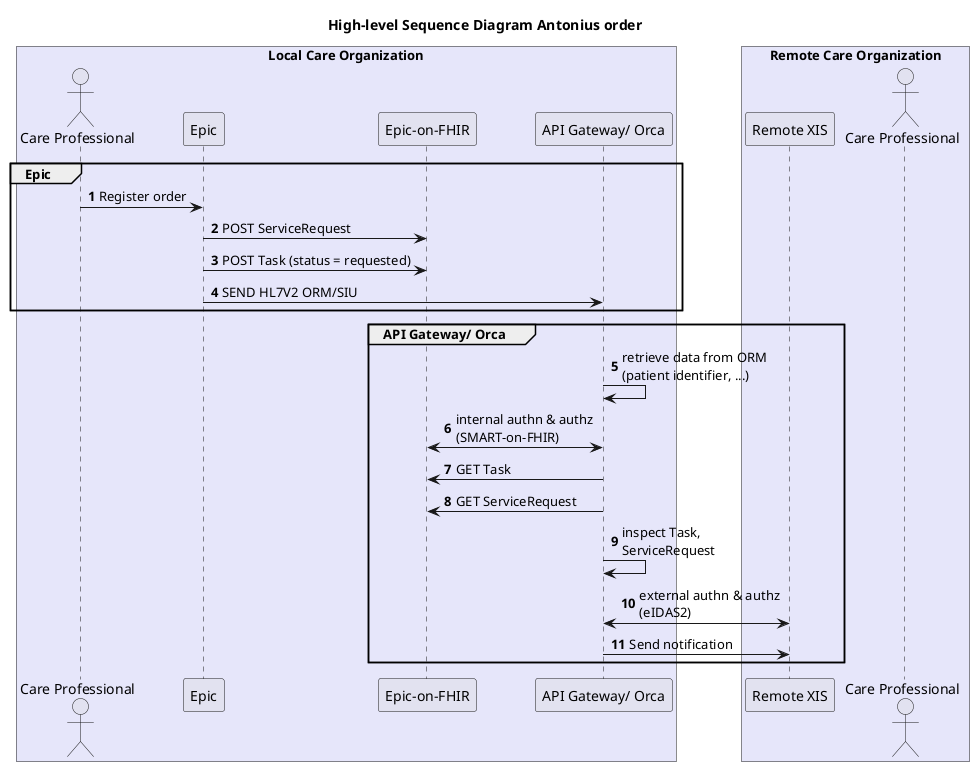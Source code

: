 @startuml
'https://plantuml.com/sequence-diagram
autonumber
skinparam legendBackgroundColor none

title High-level Sequence Diagram Antonius order

box "Local Care Organization" #Lavender
    actor LocalCP as "Care Professional"
    participant LocalXIS as "Epic"
    participant LocalFhir as "Epic-on-FHIR"
    participant LocalOrca as "API Gateway/ Orca"
end box

box "Remote Care Organization" #Lavender
    participant RemoteXIS as "Remote XIS"
    actor RemoteCP as "Care Professional"
end box

group Epic
    LocalCP -> LocalXIS : Register order
    LocalXIS -> LocalFhir: POST ServiceRequest
    LocalXIS -> LocalFhir: POST Task (status = requested)
    LocalXIS -> LocalOrca: SEND HL7V2 ORM/SIU
end group

group API Gateway/ Orca
    LocalOrca -> LocalOrca: retrieve data from ORM \n(patient identifier, ...)
    LocalOrca <-> LocalFhir: internal authn & authz \n(SMART-on-FHIR)
    LocalOrca -> LocalFhir: GET Task
    LocalOrca -> LocalFhir: GET ServiceRequest
    LocalOrca -> LocalOrca: inspect Task, \nServiceRequest
    LocalOrca <-> RemoteXIS: external authn & authz \n(eIDAS2)
    LocalOrca -> RemoteXIS: Send notification
end group
